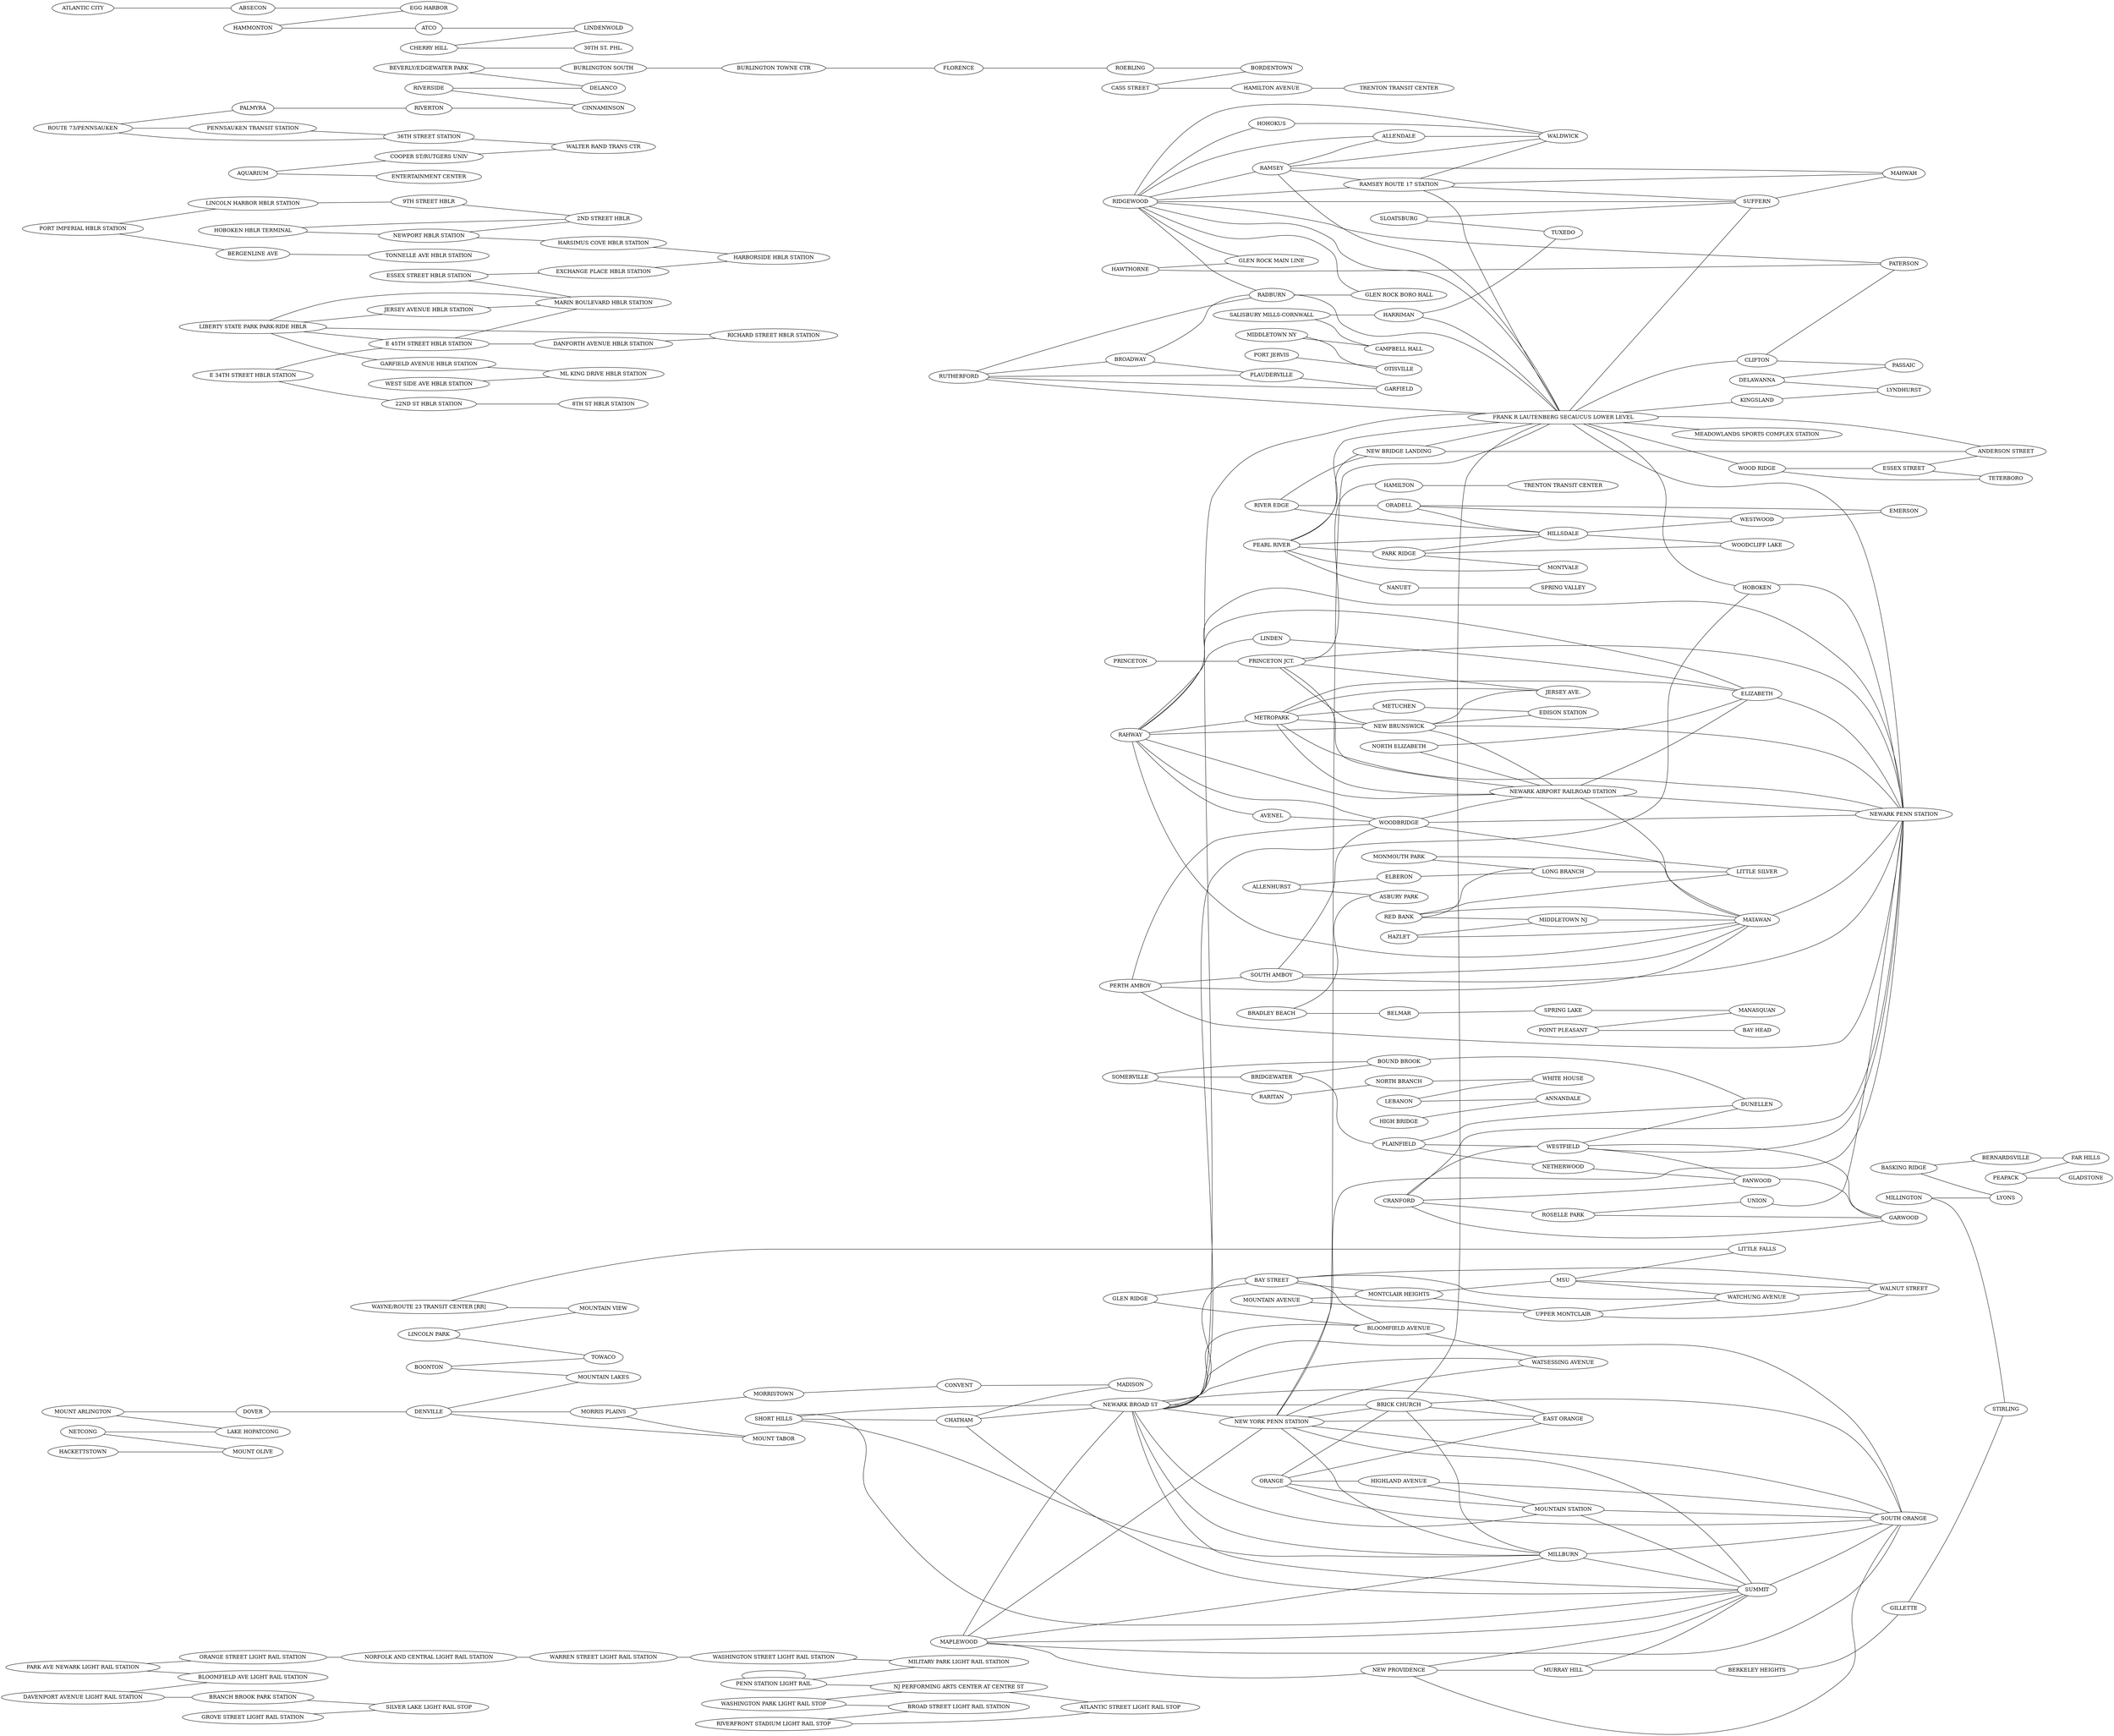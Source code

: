 graph
		"unix" {
			rankdir=LR;
	42545 [label="PENN STATION LIGHT RAIL"];
39134 [label="NJ PERFORMING ARTS CENTER AT CENTRE ST"];
42545--39134
42545 [label="PENN STATION LIGHT RAIL"];
42545 [label="PENN STATION LIGHT RAIL"];
42545--42545
42545 [label="PENN STATION LIGHT RAIL"];
6900 [label="MILITARY PARK LIGHT RAIL STATION"];
42545--6900
39472 [label="MOUNT ARLINGTON"];
35 [label="DOVER"];
39472--35
39472 [label="MOUNT ARLINGTON"];
67 [label="LAKE HOPATCONG"];
39472--67
6966 [label="PARK AVE NEWARK LIGHT RAIL STATION"];
14984 [label="BLOOMFIELD AVE LIGHT RAIL STATION"];
6966--14984
6966 [label="PARK AVE NEWARK LIGHT RAIL STATION"];
14986 [label="ORANGE STREET LIGHT RAIL STATION"];
6966--14986
132 [label="RIVER EDGE"];
62 [label="HILLSDALE"];
132--62
132 [label="RIVER EDGE"];
111 [label="ORADELL"];
132--111
132 [label="RIVER EDGE"];
110 [label="NEW BRIDGE LANDING"];
132--110
131 [label="RIDGEWOOD"];
151 [label="WALDWICK"];
131--151
131 [label="RIDGEWOOD"];
144 [label="SUFFERN"];
131--144
131 [label="RIDGEWOOD"];
51 [label="GLEN ROCK BORO HALL"];
131--51
131 [label="RIDGEWOOD"];
3 [label="ALLENDALE"];
131--3
131 [label="RIDGEWOOD"];
38417 [label="RAMSEY ROUTE 17 STATION"];
131--38417
131 [label="RIDGEWOOD"];
52 [label="GLEN ROCK MAIN LINE"];
131--52
131 [label="RIDGEWOOD"];
38174 [label="FRANK R LAUTENBERG SECAUCUS LOWER LEVEL"];
131--38174
131 [label="RIDGEWOOD"];
116 [label="PATERSON"];
131--116
131 [label="RIDGEWOOD"];
64 [label="HOHOKUS"];
131--64
131 [label="RIDGEWOOD"];
126 [label="RADBURN"];
131--126
131 [label="RIDGEWOOD"];
128 [label="RAMSEY"];
131--128
130 [label="RED BANK"];
37169 [label="MATAWAN"];
130--37169
130 [label="RED BANK"];
74 [label="LONG BRANCH"];
130--74
130 [label="RED BANK"];
73 [label="LITTLE SILVER"];
130--73
130 [label="RED BANK"];
85 [label="MIDDLETOWN NJ"];
130--85
137 [label="SLOATSBURG"];
144 [label="SUFFERN"];
137--144
137 [label="SLOATSBURG"];
149 [label="TUXEDO"];
137--149
136 [label="SHORT HILLS"];
27 [label="CHATHAM"];
136--27
136 [label="SHORT HILLS"];
106 [label="NEWARK BROAD ST"];
136--106
136 [label="SHORT HILLS"];
87 [label="MILLBURN"];
136--87
136 [label="SHORT HILLS"];
145 [label="SUMMIT"];
136--145
135 [label="SALISBURY MILLS-CORNWALL"];
57 [label="HARRIMAN"];
135--57
135 [label="SALISBURY MILLS-CORNWALL"];
26 [label="CAMPBELL HALL"];
135--26
134 [label="RUTHERFORD"];
46 [label="GARFIELD"];
134--46
134 [label="RUTHERFORD"];
121 [label="PLAUDERVILLE"];
134--121
134 [label="RUTHERFORD"];
38174 [label="FRANK R LAUTENBERG SECAUCUS LOWER LEVEL"];
134--38174
134 [label="RUTHERFORD"];
126 [label="RADBURN"];
134--126
134 [label="RUTHERFORD"];
25 [label="BROADWAY"];
134--25
95 [label="MOUNTAIN AVENUE"];
150 [label="UPPER MONTCLAIR"];
95--150
95 [label="MOUNTAIN AVENUE"];
89 [label="MONTCLAIR HEIGHTS"];
95--89
39348 [label="HOBOKEN HBLR TERMINAL"];
37378 [label="NEWPORT HBLR STATION"];
39348--37378
39348 [label="HOBOKEN HBLR TERMINAL"];
38441 [label="2ND STREET HBLR"];
39348--38441
138 [label="SOMERVILLE"];
24 [label="BRIDGEWATER"];
138--24
138 [label="SOMERVILLE"];
129 [label="RARITAN"];
138--129
138 [label="SOMERVILLE"];
21 [label="BOUND BROOK"];
138--21
24 [label="BRIDGEWATER"];
120 [label="PLAINFIELD"];
24--120
24 [label="BRIDGEWATER"];
21 [label="BOUND BROOK"];
24--21
25 [label="BROADWAY"];
121 [label="PLAUDERVILLE"];
25--121
25 [label="BROADWAY"];
126 [label="RADBURN"];
25--126
38299 [label="BEVERLY/EDGEWATER PARK"];
38298 [label="BURLINGTON SOUTH"];
38299--38298
38299 [label="BEVERLY/EDGEWATER PARK"];
38300 [label="DELANCO"];
38299--38300
38298 [label="BURLINGTON SOUTH"];
38297 [label="BURLINGTON TOWNE CTR"];
38298--38297
20 [label="BOONTON"];
147 [label="TOWACO"];
20--147
20 [label="BOONTON"];
96 [label="MOUNTAIN LAKES"];
20--96
21 [label="BOUND BROOK"];
36 [label="DUNELLEN"];
21--36
22 [label="BRADLEY BEACH"];
8 [label="ASBURY PARK"];
22--8
22 [label="BRADLEY BEACH"];
15 [label="BELMAR"];
22--15
14986 [label="ORANGE STREET LIGHT RAIL STATION"];
6957 [label="NORFOLK AND CENTRAL LIGHT RAIL STATION"];
14986--6957
38293 [label="CASS STREET"];
38292 [label="HAMILTON AVENUE"];
38293--38292
38293 [label="CASS STREET"];
38294 [label="BORDENTOWN"];
38293--38294
38292 [label="HAMILTON AVENUE"];
38291 [label="TRENTON TRANSIT CENTER"];
38292--38291
38297 [label="BURLINGTON TOWNE CTR"];
38296 [label="FLORENCE"];
38297--38296
38296 [label="FLORENCE"];
38295 [label="ROEBLING"];
38296--38295
38295 [label="ROEBLING"];
38294 [label="BORDENTOWN"];
38295--38294
4 [label="ALLENHURST"];
8 [label="ASBURY PARK"];
4--8
4 [label="ALLENHURST"];
40 [label="ELBERON"];
4--40
6957 [label="NORFOLK AND CENTRAL LIGHT RAIL STATION"];
6995 [label="WARREN STREET LIGHT RAIL STATION"];
6957--6995
10 [label="ATLANTIC CITY"];
2 [label="ABSECON"];
10--2
6995 [label="WARREN STREET LIGHT RAIL STATION"];
6997 [label="WASHINGTON STREET LIGHT RAIL STATION"];
6995--6997
6997 [label="WASHINGTON STREET LIGHT RAIL STATION"];
6900 [label="MILITARY PARK LIGHT RAIL STATION"];
6997--6900
86 [label="MIDDLETOWN NY"];
26 [label="CAMPBELL HALL"];
86--26
86 [label="MIDDLETOWN NY"];
113 [label="OTISVILLE"];
86--113
120 [label="PLAINFIELD"];
102 [label="NETHERWOOD"];
120--102
120 [label="PLAINFIELD"];
155 [label="WESTFIELD"];
120--155
120 [label="PLAINFIELD"];
36 [label="DUNELLEN"];
120--36
121 [label="PLAUDERVILLE"];
46 [label="GARFIELD"];
121--46
122 [label="POINT PLEASANT"];
13 [label="BAY HEAD"];
122--13
122 [label="POINT PLEASANT"];
79 [label="MANASQUAN"];
122--79
123 [label="PORT JERVIS"];
113 [label="OTISVILLE"];
123--113
124 [label="PRINCETON"];
125 [label="PRINCETON JCT."];
124--125
125 [label="PRINCETON JCT."];
37953 [label="NEWARK AIRPORT RAILROAD STATION"];
125--37953
125 [label="PRINCETON JCT."];
32905 [label="HAMILTON"];
125--32905
125 [label="PRINCETON JCT."];
103 [label="NEW BRUNSWICK"];
125--103
125 [label="PRINCETON JCT."];
32906 [label="JERSEY AVE."];
125--32906
125 [label="PRINCETON JCT."];
107 [label="NEWARK PENN STATION"];
125--107
126 [label="RADBURN"];
51 [label="GLEN ROCK BORO HALL"];
126--51
126 [label="RADBURN"];
38174 [label="FRANK R LAUTENBERG SECAUCUS LOWER LEVEL"];
126--38174
127 [label="RAHWAY"];
11 [label="AVENEL"];
127--11
127 [label="RAHWAY"];
83 [label="METROPARK"];
127--83
127 [label="RAHWAY"];
158 [label="WOODBRIDGE"];
127--158
127 [label="RAHWAY"];
70 [label="LINDEN"];
127--70
127 [label="RAHWAY"];
41 [label="ELIZABETH"];
127--41
127 [label="RAHWAY"];
37953 [label="NEWARK AIRPORT RAILROAD STATION"];
127--37953
127 [label="RAHWAY"];
37169 [label="MATAWAN"];
127--37169
127 [label="RAHWAY"];
103 [label="NEW BRUNSWICK"];
127--103
127 [label="RAHWAY"];
107 [label="NEWARK PENN STATION"];
127--107
128 [label="RAMSEY"];
151 [label="WALDWICK"];
128--151
128 [label="RAMSEY"];
3 [label="ALLENDALE"];
128--3
128 [label="RAMSEY"];
38417 [label="RAMSEY ROUTE 17 STATION"];
128--38417
128 [label="RAMSEY"];
38174 [label="FRANK R LAUTENBERG SECAUCUS LOWER LEVEL"];
128--38174
128 [label="RAMSEY"];
78 [label="MAHWAH"];
128--78
129 [label="RARITAN"];
108 [label="NORTH BRANCH"];
129--108
118 [label="PEARL RIVER"];
38174 [label="FRANK R LAUTENBERG SECAUCUS LOWER LEVEL"];
118--38174
118 [label="PEARL RIVER"];
114 [label="PARK RIDGE"];
118--114
118 [label="PEARL RIVER"];
62 [label="HILLSDALE"];
118--62
118 [label="PEARL RIVER"];
110 [label="NEW BRIDGE LANDING"];
118--110
118 [label="PEARL RIVER"];
90 [label="MONTVALE"];
118--90
118 [label="PEARL RIVER"];
100 [label="NANUET"];
118--100
59 [label="HAZLET"];
37169 [label="MATAWAN"];
59--37169
59 [label="HAZLET"];
85 [label="MIDDLETOWN NJ"];
59--85
58 [label="HAWTHORNE"];
116 [label="PATERSON"];
58--116
58 [label="HAWTHORNE"];
52 [label="GLEN ROCK MAIN LINE"];
58--52
55 [label="HAMMONTON"];
9 [label="ATCO"];
55--9
55 [label="HAMMONTON"];
39 [label="EGG HARBOR"];
55--39
54 [label="HACKETTSTOWN"];
93 [label="MOUNT OLIVE"];
54--93
57 [label="HARRIMAN"];
38174 [label="FRANK R LAUTENBERG SECAUCUS LOWER LEVEL"];
57--38174
57 [label="HARRIMAN"];
149 [label="TUXEDO"];
57--149
50 [label="GLEN RIDGE"];
19 [label="BLOOMFIELD AVENUE"];
50--19
50 [label="GLEN RIDGE"];
14 [label="BAY STREET"];
50--14
38417 [label="RAMSEY ROUTE 17 STATION"];
151 [label="WALDWICK"];
38417--151
38417 [label="RAMSEY ROUTE 17 STATION"];
144 [label="SUFFERN"];
38417--144
38417 [label="RAMSEY ROUTE 17 STATION"];
38174 [label="FRANK R LAUTENBERG SECAUCUS LOWER LEVEL"];
38417--38174
38417 [label="RAMSEY ROUTE 17 STATION"];
78 [label="MAHWAH"];
38417--78
85 [label="MIDDLETOWN NJ"];
37169 [label="MATAWAN"];
85--37169
9878 [label="PORT IMPERIAL HBLR STATION"];
17699 [label="LINCOLN HARBOR HBLR STATION"];
9878--17699
9878 [label="PORT IMPERIAL HBLR STATION"];
38578 [label="BERGENLINE AVE"];
9878--38578
6907 [label="DAVENPORT AVENUE LIGHT RAIL STATION"];
26316 [label="BRANCH BROOK PARK STATION"];
6907--26316
6907 [label="DAVENPORT AVENUE LIGHT RAIL STATION"];
14984 [label="BLOOMFIELD AVE LIGHT RAIL STATION"];
6907--14984
114 [label="PARK RIDGE"];
159 [label="WOODCLIFF LAKE"];
114--159
114 [label="PARK RIDGE"];
90 [label="MONTVALE"];
114--90
114 [label="PARK RIDGE"];
62 [label="HILLSDALE"];
114--62
36998 [label="LIBERTY STATE PARK PARK-RIDE HBLR"];
37004 [label="E 45TH STREET HBLR STATION"];
36998--37004
36998 [label="LIBERTY STATE PARK PARK-RIDE HBLR"];
36999 [label="GARFIELD AVENUE HBLR STATION"];
36998--36999
36998 [label="LIBERTY STATE PARK PARK-RIDE HBLR"];
36996 [label="MARIN BOULEVARD HBLR STATION"];
36998--36996
36998 [label="LIBERTY STATE PARK PARK-RIDE HBLR"];
36997 [label="JERSEY AVENUE HBLR STATION"];
36998--36997
36998 [label="LIBERTY STATE PARK PARK-RIDE HBLR"];
37002 [label="RICHARD STREET HBLR STATION"];
36998--37002
36999 [label="GARFIELD AVENUE HBLR STATION"];
37000 [label="ML KING DRIVE HBLR STATION"];
36999--37000
111 [label="ORADELL"];
62 [label="HILLSDALE"];
111--62
111 [label="ORADELL"];
42 [label="EMERSON"];
111--42
111 [label="ORADELL"];
156 [label="WESTWOOD"];
111--156
110 [label="NEW BRIDGE LANDING"];
38174 [label="FRANK R LAUTENBERG SECAUCUS LOWER LEVEL"];
110--38174
110 [label="NEW BRIDGE LANDING"];
5 [label="ANDERSON STREET"];
110--5
112 [label="ORANGE"];
61 [label="HIGHLAND AVENUE"];
112--61
112 [label="ORANGE"];
37 [label="EAST ORANGE"];
112--37
112 [label="ORANGE"];
140 [label="SOUTH ORANGE"];
112--140
112 [label="ORANGE"];
97 [label="MOUNTAIN STATION"];
112--97
112 [label="ORANGE"];
23 [label="BRICK CHURCH"];
112--23
83 [label="METROPARK"];
41 [label="ELIZABETH"];
83--41
83 [label="METROPARK"];
37953 [label="NEWARK AIRPORT RAILROAD STATION"];
83--37953
83 [label="METROPARK"];
103 [label="NEW BRUNSWICK"];
83--103
83 [label="METROPARK"];
32906 [label="JERSEY AVE."];
83--32906
83 [label="METROPARK"];
107 [label="NEWARK PENN STATION"];
83--107
83 [label="METROPARK"];
84 [label="METUCHEN"];
83--84
81 [label="MAPLEWOOD"];
145 [label="SUMMIT"];
81--145
81 [label="MAPLEWOOD"];
140 [label="SOUTH ORANGE"];
81--140
81 [label="MAPLEWOOD"];
106 [label="NEWARK BROAD ST"];
81--106
81 [label="MAPLEWOOD"];
87 [label="MILLBURN"];
81--87
81 [label="MAPLEWOOD"];
104 [label="NEW PROVIDENCE"];
81--104
81 [label="MAPLEWOOD"];
105 [label="NEW YORK PENN STATION"];
81--105
119 [label="PERTH AMBOY"];
158 [label="WOODBRIDGE"];
119--158
119 [label="PERTH AMBOY"];
139 [label="SOUTH AMBOY"];
119--139
119 [label="PERTH AMBOY"];
107 [label="NEWARK PENN STATION"];
119--107
119 [label="PERTH AMBOY"];
37169 [label="MATAWAN"];
119--37169
36997 [label="JERSEY AVENUE HBLR STATION"];
36996 [label="MARIN BOULEVARD HBLR STATION"];
36997--36996
84 [label="METUCHEN"];
38 [label="EDISON STATION"];
84--38
36995 [label="ESSEX STREET HBLR STATION"];
36996 [label="MARIN BOULEVARD HBLR STATION"];
36995--36996
36995 [label="ESSEX STREET HBLR STATION"];
36994 [label="EXCHANGE PLACE HBLR STATION"];
36995--36994
39635 [label="WAYNE/ROUTE 23 TRANSIT CENTER [RR]"];
98 [label="MOUNTAIN VIEW"];
39635--98
39635 [label="WAYNE/ROUTE 23 TRANSIT CENTER [RR]"];
72 [label="LITTLE FALLS"];
39635--72
26316 [label="BRANCH BROOK PARK STATION"];
38064 [label="SILVER LAKE LIGHT RAIL STOP"];
26316--38064
3 [label="ALLENDALE"];
151 [label="WALDWICK"];
3--151
39132 [label="WASHINGTON PARK LIGHT RAIL STOP"];
39134 [label="NJ PERFORMING ARTS CENTER AT CENTRE ST"];
39132--39134
39132 [label="WASHINGTON PARK LIGHT RAIL STOP"];
39130 [label="BROAD STREET LIGHT RAIL STATION"];
39132--39130
108 [label="NORTH BRANCH"];
157 [label="WHITE HOUSE"];
108--157
27 [label="CHATHAM"];
77 [label="MADISON"];
27--77
27 [label="CHATHAM"];
145 [label="SUMMIT"];
27--145
27 [label="CHATHAM"];
106 [label="NEWARK BROAD ST"];
27--106
102 [label="NETHERWOOD"];
44 [label="FANWOOD"];
102--44
103 [label="NEW BRUNSWICK"];
38 [label="EDISON STATION"];
103--38
103 [label="NEW BRUNSWICK"];
37953 [label="NEWARK AIRPORT RAILROAD STATION"];
103--37953
103 [label="NEW BRUNSWICK"];
32906 [label="JERSEY AVE."];
103--32906
103 [label="NEW BRUNSWICK"];
107 [label="NEWARK PENN STATION"];
103--107
100 [label="NANUET"];
142 [label="SPRING VALLEY"];
100--142
101 [label="NETCONG"];
93 [label="MOUNT OLIVE"];
101--93
101 [label="NETCONG"];
67 [label="LAKE HOPATCONG"];
101--67
106 [label="NEWARK BROAD ST"];
63 [label="HOBOKEN"];
106--63
106 [label="NEWARK BROAD ST"];
154 [label="WATSESSING AVENUE"];
106--154
106 [label="NEWARK BROAD ST"];
140 [label="SOUTH ORANGE"];
106--140
106 [label="NEWARK BROAD ST"];
23 [label="BRICK CHURCH"];
106--23
106 [label="NEWARK BROAD ST"];
19 [label="BLOOMFIELD AVENUE"];
106--19
106 [label="NEWARK BROAD ST"];
37 [label="EAST ORANGE"];
106--37
106 [label="NEWARK BROAD ST"];
105 [label="NEW YORK PENN STATION"];
106--105
106 [label="NEWARK BROAD ST"];
38174 [label="FRANK R LAUTENBERG SECAUCUS LOWER LEVEL"];
106--38174
106 [label="NEWARK BROAD ST"];
145 [label="SUMMIT"];
106--145
106 [label="NEWARK BROAD ST"];
87 [label="MILLBURN"];
106--87
106 [label="NEWARK BROAD ST"];
97 [label="MOUNTAIN STATION"];
106--97
106 [label="NEWARK BROAD ST"];
14 [label="BAY STREET"];
106--14
38065 [label="GROVE STREET LIGHT RAIL STATION"];
38064 [label="SILVER LAKE LIGHT RAIL STOP"];
38065--38064
104 [label="NEW PROVIDENCE"];
99 [label="MURRAY HILL"];
104--99
104 [label="NEW PROVIDENCE"];
140 [label="SOUTH ORANGE"];
104--140
104 [label="NEW PROVIDENCE"];
145 [label="SUMMIT"];
104--145
105 [label="NEW YORK PENN STATION"];
145 [label="SUMMIT"];
105--145
105 [label="NEW YORK PENN STATION"];
154 [label="WATSESSING AVENUE"];
105--154
105 [label="NEW YORK PENN STATION"];
140 [label="SOUTH ORANGE"];
105--140
105 [label="NEW YORK PENN STATION"];
23 [label="BRICK CHURCH"];
105--23
105 [label="NEW YORK PENN STATION"];
37 [label="EAST ORANGE"];
105--37
105 [label="NEW YORK PENN STATION"];
107 [label="NEWARK PENN STATION"];
105--107
105 [label="NEW YORK PENN STATION"];
38174 [label="FRANK R LAUTENBERG SECAUCUS LOWER LEVEL"];
105--38174
105 [label="NEW YORK PENN STATION"];
87 [label="MILLBURN"];
105--87
37378 [label="NEWPORT HBLR STATION"];
37377 [label="HARSIMUS COVE HBLR STATION"];
37378--37377
37378 [label="NEWPORT HBLR STATION"];
38441 [label="2ND STREET HBLR"];
37378--38441
139 [label="SOUTH AMBOY"];
37169 [label="MATAWAN"];
139--37169
139 [label="SOUTH AMBOY"];
107 [label="NEWARK PENN STATION"];
139--107
139 [label="SOUTH AMBOY"];
158 [label="WOODBRIDGE"];
139--158
33 [label="DELAWANNA"];
115 [label="PASSAIC"];
33--115
33 [label="DELAWANNA"];
75 [label="LYNDHURST"];
33--75
32 [label="CRANFORD"];
47 [label="GARWOOD"];
32--47
32 [label="CRANFORD"];
31 [label="ROSELLE PARK"];
32--31
32 [label="CRANFORD"];
155 [label="WESTFIELD"];
32--155
32 [label="CRANFORD"];
107 [label="NEWARK PENN STATION"];
32--107
32 [label="CRANFORD"];
44 [label="FANWOOD"];
32--44
31 [label="ROSELLE PARK"];
38105 [label="UNION"];
31--38105
31 [label="ROSELLE PARK"];
47 [label="GARWOOD"];
31--47
23 [label="BRICK CHURCH"];
140 [label="SOUTH ORANGE"];
23--140
23 [label="BRICK CHURCH"];
37 [label="EAST ORANGE"];
23--37
23 [label="BRICK CHURCH"];
38174 [label="FRANK R LAUTENBERG SECAUCUS LOWER LEVEL"];
23--38174
23 [label="BRICK CHURCH"];
87 [label="MILLBURN"];
23--87
38174 [label="FRANK R LAUTENBERG SECAUCUS LOWER LEVEL"];
144 [label="SUFFERN"];
38174--144
38174 [label="FRANK R LAUTENBERG SECAUCUS LOWER LEVEL"];
66 [label="KINGSLAND"];
38174--66
38174 [label="FRANK R LAUTENBERG SECAUCUS LOWER LEVEL"];
29 [label="CLIFTON"];
38174--29
38174 [label="FRANK R LAUTENBERG SECAUCUS LOWER LEVEL"];
107 [label="NEWARK PENN STATION"];
38174--107
38174 [label="FRANK R LAUTENBERG SECAUCUS LOWER LEVEL"];
63 [label="HOBOKEN"];
38174--63
38174 [label="FRANK R LAUTENBERG SECAUCUS LOWER LEVEL"];
5 [label="ANDERSON STREET"];
38174--5
38174 [label="FRANK R LAUTENBERG SECAUCUS LOWER LEVEL"];
40570 [label="MEADOWLANDS SPORTS COMPLEX STATION"];
38174--40570
38174 [label="FRANK R LAUTENBERG SECAUCUS LOWER LEVEL"];
160 [label="WOOD RIDGE"];
38174--160
35 [label="DOVER"];
34 [label="DENVILLE"];
35--34
34 [label="DENVILLE"];
91 [label="MORRIS PLAINS"];
34--91
34 [label="DENVILLE"];
94 [label="MOUNT TABOR"];
34--94
34 [label="DENVILLE"];
96 [label="MOUNTAIN LAKES"];
34--96
38305 [label="ROUTE 73/PENNSAUKEN"];
38304 [label="PALMYRA"];
38305--38304
38305 [label="ROUTE 73/PENNSAUKEN"];
43288 [label="PENNSAUKEN TRANSIT STATION"];
38305--43288
38305 [label="ROUTE 73/PENNSAUKEN"];
38306 [label="36TH STREET STATION"];
38305--38306
38304 [label="PALMYRA"];
38303 [label="RIVERTON"];
38304--38303
43288 [label="PENNSAUKEN TRANSIT STATION"];
38306 [label="36TH STREET STATION"];
43288--38306
109 [label="NORTH ELIZABETH"];
37953 [label="NEWARK AIRPORT RAILROAD STATION"];
109--37953
109 [label="NORTH ELIZABETH"];
41 [label="ELIZABETH"];
109--41
38301 [label="RIVERSIDE"];
38300 [label="DELANCO"];
38301--38300
38301 [label="RIVERSIDE"];
38302 [label="CINNAMINSON"];
38301--38302
38303 [label="RIVERTON"];
38302 [label="CINNAMINSON"];
38303--38302
38309 [label="AQUARIUM"];
38308 [label="COOPER ST/RUTGERS UNIV"];
38309--38308
38309 [label="AQUARIUM"];
38310 [label="ENTERTAINMENT CENTER"];
38309--38310
38308 [label="COOPER ST/RUTGERS UNIV"];
38307 [label="WALTER RAND TRANS CTR"];
38308--38307
88 [label="MILLINGTON"];
76 [label="LYONS"];
88--76
88 [label="MILLINGTON"];
143 [label="STIRLING"];
88--143
28 [label="CHERRY HILL"];
1 [label="30TH ST. PHL."];
28--1
28 [label="CHERRY HILL"];
71 [label="LINDENWOLD"];
28--71
29 [label="CLIFTON"];
115 [label="PASSAIC"];
29--115
29 [label="CLIFTON"];
116 [label="PATERSON"];
29--116
60 [label="HIGH BRIDGE"];
6 [label="ANNANDALE"];
60--6
61 [label="HIGHLAND AVENUE"];
97 [label="MOUNTAIN STATION"];
61--97
61 [label="HIGHLAND AVENUE"];
140 [label="SOUTH ORANGE"];
61--140
62 [label="HILLSDALE"];
156 [label="WESTWOOD"];
62--156
62 [label="HILLSDALE"];
159 [label="WOODCLIFF LAKE"];
62--159
63 [label="HOBOKEN"];
107 [label="NEWARK PENN STATION"];
63--107
64 [label="HOHOKUS"];
151 [label="WALDWICK"];
64--151
66 [label="KINGSLAND"];
75 [label="LYNDHURST"];
66--75
68 [label="LEBANON"];
157 [label="WHITE HOUSE"];
68--157
68 [label="LEBANON"];
6 [label="ANNANDALE"];
68--6
69 [label="LINCOLN PARK"];
147 [label="TOWACO"];
69--147
69 [label="LINCOLN PARK"];
98 [label="MOUNTAIN VIEW"];
69--98
37005 [label="E 34TH STREET HBLR STATION"];
37004 [label="E 45TH STREET HBLR STATION"];
37005--37004
37005 [label="E 34TH STREET HBLR STATION"];
38229 [label="22ND ST HBLR STATION"];
37005--38229
37004 [label="E 45TH STREET HBLR STATION"];
37003 [label="DANFORTH AVENUE HBLR STATION"];
37004--37003
37004 [label="E 45TH STREET HBLR STATION"];
36996 [label="MARIN BOULEVARD HBLR STATION"];
37004--36996
37003 [label="DANFORTH AVENUE HBLR STATION"];
37002 [label="RICHARD STREET HBLR STATION"];
37003--37002
37001 [label="WEST SIDE AVE HBLR STATION"];
37000 [label="ML KING DRIVE HBLR STATION"];
37001--37000
2 [label="ABSECON"];
39 [label="EGG HARBOR"];
2--39
99 [label="MURRAY HILL"];
145 [label="SUMMIT"];
99--145
99 [label="MURRAY HILL"];
17 [label="BERKELEY HEIGHTS"];
99--17
91 [label="MORRIS PLAINS"];
92 [label="MORRISTOWN"];
91--92
91 [label="MORRIS PLAINS"];
94 [label="MOUNT TABOR"];
91--94
92 [label="MORRISTOWN"];
30 [label="CONVENT"];
92--30
160 [label="WOOD RIDGE"];
146 [label="TETERBORO"];
160--146
160 [label="WOOD RIDGE"];
43 [label="ESSEX STREET"];
160--43
97 [label="MOUNTAIN STATION"];
145 [label="SUMMIT"];
97--145
97 [label="MOUNTAIN STATION"];
140 [label="SOUTH ORANGE"];
97--140
11 [label="AVENEL"];
158 [label="WOODBRIDGE"];
11--158
12 [label="BASKING RIDGE"];
18 [label="BERNARDSVILLE"];
12--18
12 [label="BASKING RIDGE"];
76 [label="LYONS"];
12--76
15 [label="BELMAR"];
141 [label="SPRING LAKE"];
15--141
14 [label="BAY STREET"];
153 [label="WATCHUNG AVENUE"];
14--153
14 [label="BAY STREET"];
152 [label="WALNUT STREET"];
14--152
14 [label="BAY STREET"];
19 [label="BLOOMFIELD AVENUE"];
14--19
14 [label="BAY STREET"];
89 [label="MONTCLAIR HEIGHTS"];
14--89
17 [label="BERKELEY HEIGHTS"];
48 [label="GILLETTE"];
17--48
19 [label="BLOOMFIELD AVENUE"];
154 [label="WATSESSING AVENUE"];
19--154
18 [label="BERNARDSVILLE"];
45 [label="FAR HILLS"];
18--45
117 [label="PEAPACK"];
45 [label="FAR HILLS"];
117--45
117 [label="PEAPACK"];
49 [label="GLADSTONE"];
117--49
39134 [label="NJ PERFORMING ARTS CENTER AT CENTRE ST"];
39133 [label="ATLANTIC STREET LIGHT RAIL STOP"];
39134--39133
89 [label="MONTCLAIR HEIGHTS"];
150 [label="UPPER MONTCLAIR"];
89--150
89 [label="MONTCLAIR HEIGHTS"];
38081 [label="MSU"];
89--38081
39131 [label="RIVERFRONT STADIUM LIGHT RAIL STOP"];
39130 [label="BROAD STREET LIGHT RAIL STATION"];
39131--39130
39131 [label="RIVERFRONT STADIUM LIGHT RAIL STOP"];
39133 [label="ATLANTIC STREET LIGHT RAIL STOP"];
39131--39133
38081 [label="MSU"];
153 [label="WATCHUNG AVENUE"];
38081--153
38081 [label="MSU"];
152 [label="WALNUT STREET"];
38081--152
38081 [label="MSU"];
72 [label="LITTLE FALLS"];
38081--72
32905 [label="HAMILTON"];
148 [label="TRENTON TRANSIT CENTER"];
32905--148
150 [label="UPPER MONTCLAIR"];
153 [label="WATCHUNG AVENUE"];
150--153
150 [label="UPPER MONTCLAIR"];
152 [label="WALNUT STREET"];
150--152
153 [label="WATCHUNG AVENUE"];
152 [label="WALNUT STREET"];
153--152
30 [label="CONVENT"];
77 [label="MADISON"];
30--77
155 [label="WESTFIELD"];
44 [label="FANWOOD"];
155--44
155 [label="WESTFIELD"];
36 [label="DUNELLEN"];
155--36
155 [label="WESTFIELD"];
47 [label="GARWOOD"];
155--47
155 [label="WESTFIELD"];
107 [label="NEWARK PENN STATION"];
155--107
156 [label="WESTWOOD"];
42 [label="EMERSON"];
156--42
158 [label="WOODBRIDGE"];
37169 [label="MATAWAN"];
158--37169
158 [label="WOODBRIDGE"];
37953 [label="NEWARK AIRPORT RAILROAD STATION"];
158--37953
158 [label="WOODBRIDGE"];
107 [label="NEWARK PENN STATION"];
158--107
17699 [label="LINCOLN HARBOR HBLR STATION"];
38442 [label="9TH STREET HBLR"];
17699--38442
38442 [label="9TH STREET HBLR"];
38441 [label="2ND STREET HBLR"];
38442--38441
48 [label="GILLETTE"];
143 [label="STIRLING"];
48--143
44 [label="FANWOOD"];
47 [label="GARWOOD"];
44--47
43 [label="ESSEX STREET"];
146 [label="TETERBORO"];
43--146
43 [label="ESSEX STREET"];
5 [label="ANDERSON STREET"];
43--5
40 [label="ELBERON"];
74 [label="LONG BRANCH"];
40--74
87 [label="MILLBURN"];
145 [label="SUMMIT"];
87--145
87 [label="MILLBURN"];
140 [label="SOUTH ORANGE"];
87--140
37953 [label="NEWARK AIRPORT RAILROAD STATION"];
37169 [label="MATAWAN"];
37953--37169
37953 [label="NEWARK AIRPORT RAILROAD STATION"];
41 [label="ELIZABETH"];
37953--41
37953 [label="NEWARK AIRPORT RAILROAD STATION"];
107 [label="NEWARK PENN STATION"];
37953--107
38306 [label="36TH STREET STATION"];
38307 [label="WALTER RAND TRANS CTR"];
38306--38307
36994 [label="EXCHANGE PLACE HBLR STATION"];
37376 [label="HARBORSIDE HBLR STATION"];
36994--37376
38105 [label="UNION"];
107 [label="NEWARK PENN STATION"];
38105--107
9 [label="ATCO"];
71 [label="LINDENWOLD"];
9--71
144 [label="SUFFERN"];
78 [label="MAHWAH"];
144--78
145 [label="SUMMIT"];
140 [label="SOUTH ORANGE"];
145--140
141 [label="SPRING LAKE"];
79 [label="MANASQUAN"];
141--79
31696 [label="MONMOUTH PARK"];
74 [label="LONG BRANCH"];
31696--74
31696 [label="MONMOUTH PARK"];
73 [label="LITTLE SILVER"];
31696--73
74 [label="LONG BRANCH"];
73 [label="LITTLE SILVER"];
74--73
70 [label="LINDEN"];
41 [label="ELIZABETH"];
70--41
38578 [label="BERGENLINE AVE"];
38579 [label="TONNELLE AVE HBLR STATION"];
38578--38579
37377 [label="HARSIMUS COVE HBLR STATION"];
37376 [label="HARBORSIDE HBLR STATION"];
37377--37376
37169 [label="MATAWAN"];
107 [label="NEWARK PENN STATION"];
37169--107
41 [label="ELIZABETH"];
107 [label="NEWARK PENN STATION"];
41--107
38229 [label="22ND ST HBLR STATION"];
42673 [label="8TH ST HBLR STATION"];
38229--42673

	}